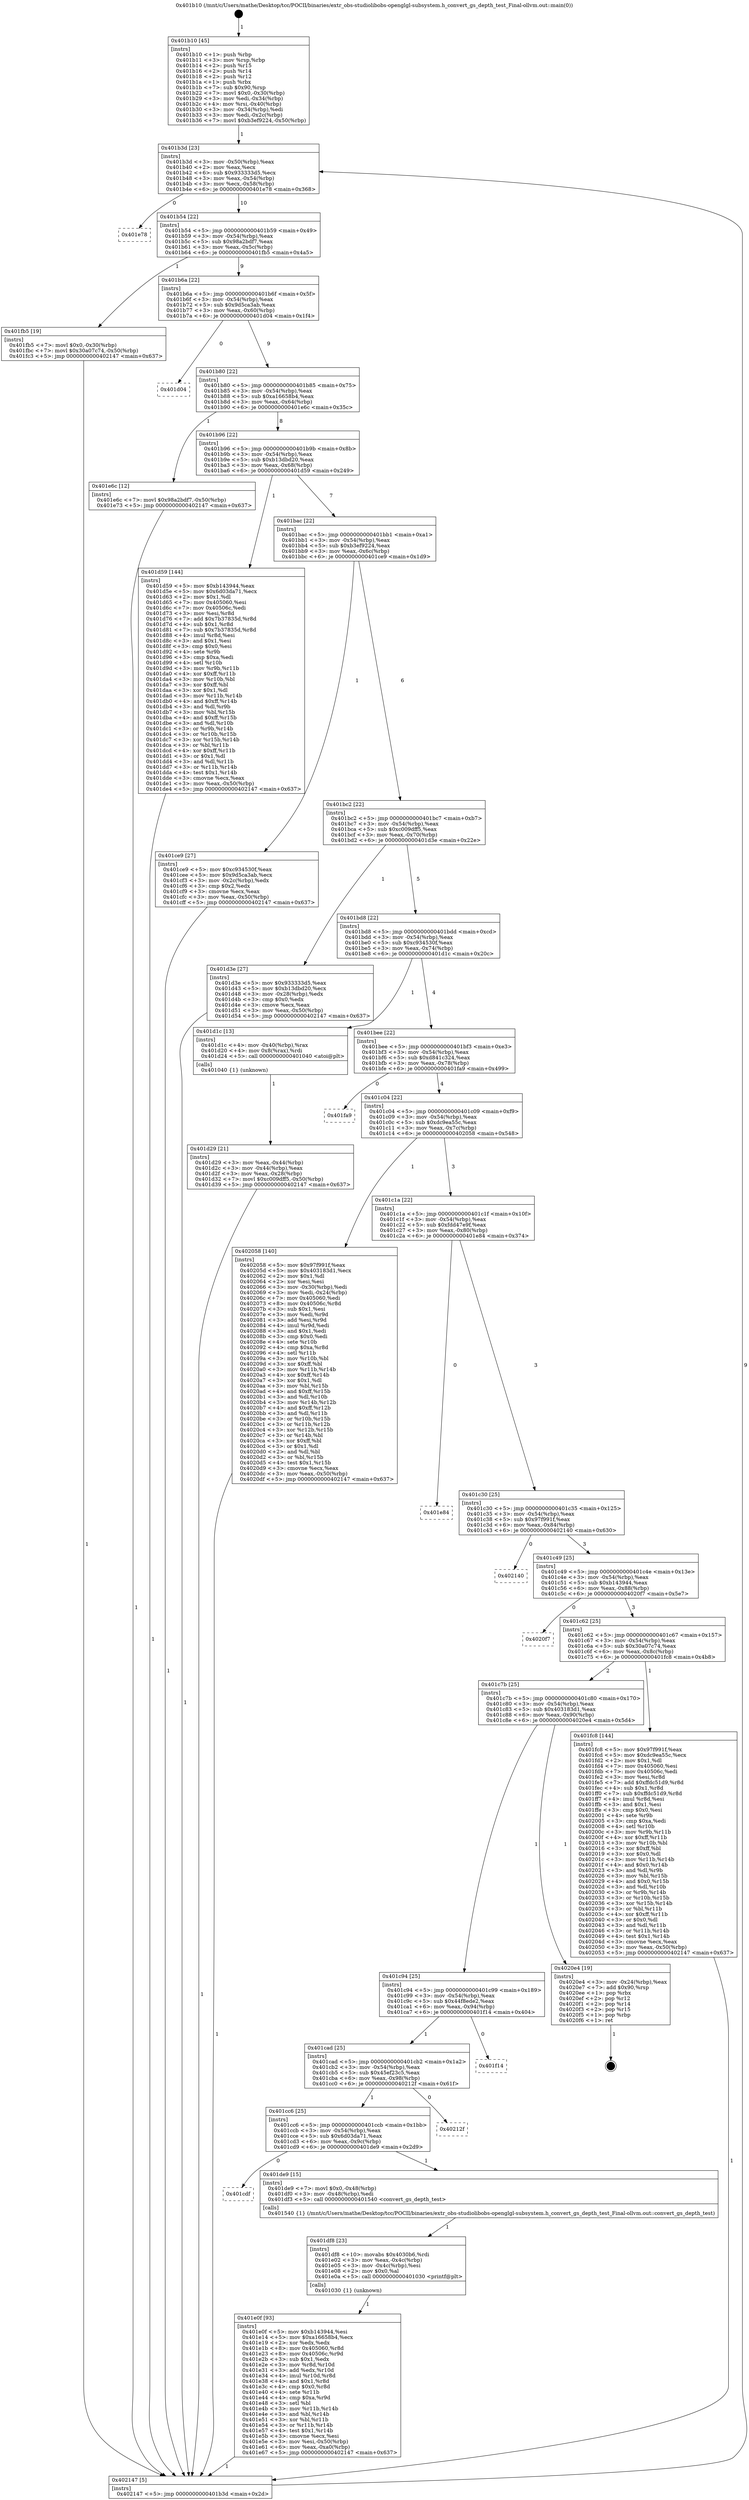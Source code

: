 digraph "0x401b10" {
  label = "0x401b10 (/mnt/c/Users/mathe/Desktop/tcc/POCII/binaries/extr_obs-studiolibobs-openglgl-subsystem.h_convert_gs_depth_test_Final-ollvm.out::main(0))"
  labelloc = "t"
  node[shape=record]

  Entry [label="",width=0.3,height=0.3,shape=circle,fillcolor=black,style=filled]
  "0x401b3d" [label="{
     0x401b3d [23]\l
     | [instrs]\l
     &nbsp;&nbsp;0x401b3d \<+3\>: mov -0x50(%rbp),%eax\l
     &nbsp;&nbsp;0x401b40 \<+2\>: mov %eax,%ecx\l
     &nbsp;&nbsp;0x401b42 \<+6\>: sub $0x933333d5,%ecx\l
     &nbsp;&nbsp;0x401b48 \<+3\>: mov %eax,-0x54(%rbp)\l
     &nbsp;&nbsp;0x401b4b \<+3\>: mov %ecx,-0x58(%rbp)\l
     &nbsp;&nbsp;0x401b4e \<+6\>: je 0000000000401e78 \<main+0x368\>\l
  }"]
  "0x401e78" [label="{
     0x401e78\l
  }", style=dashed]
  "0x401b54" [label="{
     0x401b54 [22]\l
     | [instrs]\l
     &nbsp;&nbsp;0x401b54 \<+5\>: jmp 0000000000401b59 \<main+0x49\>\l
     &nbsp;&nbsp;0x401b59 \<+3\>: mov -0x54(%rbp),%eax\l
     &nbsp;&nbsp;0x401b5c \<+5\>: sub $0x98a2bdf7,%eax\l
     &nbsp;&nbsp;0x401b61 \<+3\>: mov %eax,-0x5c(%rbp)\l
     &nbsp;&nbsp;0x401b64 \<+6\>: je 0000000000401fb5 \<main+0x4a5\>\l
  }"]
  Exit [label="",width=0.3,height=0.3,shape=circle,fillcolor=black,style=filled,peripheries=2]
  "0x401fb5" [label="{
     0x401fb5 [19]\l
     | [instrs]\l
     &nbsp;&nbsp;0x401fb5 \<+7\>: movl $0x0,-0x30(%rbp)\l
     &nbsp;&nbsp;0x401fbc \<+7\>: movl $0x30a07c74,-0x50(%rbp)\l
     &nbsp;&nbsp;0x401fc3 \<+5\>: jmp 0000000000402147 \<main+0x637\>\l
  }"]
  "0x401b6a" [label="{
     0x401b6a [22]\l
     | [instrs]\l
     &nbsp;&nbsp;0x401b6a \<+5\>: jmp 0000000000401b6f \<main+0x5f\>\l
     &nbsp;&nbsp;0x401b6f \<+3\>: mov -0x54(%rbp),%eax\l
     &nbsp;&nbsp;0x401b72 \<+5\>: sub $0x9d5ca3ab,%eax\l
     &nbsp;&nbsp;0x401b77 \<+3\>: mov %eax,-0x60(%rbp)\l
     &nbsp;&nbsp;0x401b7a \<+6\>: je 0000000000401d04 \<main+0x1f4\>\l
  }"]
  "0x401e0f" [label="{
     0x401e0f [93]\l
     | [instrs]\l
     &nbsp;&nbsp;0x401e0f \<+5\>: mov $0xb143944,%esi\l
     &nbsp;&nbsp;0x401e14 \<+5\>: mov $0xa16658b4,%ecx\l
     &nbsp;&nbsp;0x401e19 \<+2\>: xor %edx,%edx\l
     &nbsp;&nbsp;0x401e1b \<+8\>: mov 0x405060,%r8d\l
     &nbsp;&nbsp;0x401e23 \<+8\>: mov 0x40506c,%r9d\l
     &nbsp;&nbsp;0x401e2b \<+3\>: sub $0x1,%edx\l
     &nbsp;&nbsp;0x401e2e \<+3\>: mov %r8d,%r10d\l
     &nbsp;&nbsp;0x401e31 \<+3\>: add %edx,%r10d\l
     &nbsp;&nbsp;0x401e34 \<+4\>: imul %r10d,%r8d\l
     &nbsp;&nbsp;0x401e38 \<+4\>: and $0x1,%r8d\l
     &nbsp;&nbsp;0x401e3c \<+4\>: cmp $0x0,%r8d\l
     &nbsp;&nbsp;0x401e40 \<+4\>: sete %r11b\l
     &nbsp;&nbsp;0x401e44 \<+4\>: cmp $0xa,%r9d\l
     &nbsp;&nbsp;0x401e48 \<+3\>: setl %bl\l
     &nbsp;&nbsp;0x401e4b \<+3\>: mov %r11b,%r14b\l
     &nbsp;&nbsp;0x401e4e \<+3\>: and %bl,%r14b\l
     &nbsp;&nbsp;0x401e51 \<+3\>: xor %bl,%r11b\l
     &nbsp;&nbsp;0x401e54 \<+3\>: or %r11b,%r14b\l
     &nbsp;&nbsp;0x401e57 \<+4\>: test $0x1,%r14b\l
     &nbsp;&nbsp;0x401e5b \<+3\>: cmovne %ecx,%esi\l
     &nbsp;&nbsp;0x401e5e \<+3\>: mov %esi,-0x50(%rbp)\l
     &nbsp;&nbsp;0x401e61 \<+6\>: mov %eax,-0xa0(%rbp)\l
     &nbsp;&nbsp;0x401e67 \<+5\>: jmp 0000000000402147 \<main+0x637\>\l
  }"]
  "0x401d04" [label="{
     0x401d04\l
  }", style=dashed]
  "0x401b80" [label="{
     0x401b80 [22]\l
     | [instrs]\l
     &nbsp;&nbsp;0x401b80 \<+5\>: jmp 0000000000401b85 \<main+0x75\>\l
     &nbsp;&nbsp;0x401b85 \<+3\>: mov -0x54(%rbp),%eax\l
     &nbsp;&nbsp;0x401b88 \<+5\>: sub $0xa16658b4,%eax\l
     &nbsp;&nbsp;0x401b8d \<+3\>: mov %eax,-0x64(%rbp)\l
     &nbsp;&nbsp;0x401b90 \<+6\>: je 0000000000401e6c \<main+0x35c\>\l
  }"]
  "0x401df8" [label="{
     0x401df8 [23]\l
     | [instrs]\l
     &nbsp;&nbsp;0x401df8 \<+10\>: movabs $0x4030b6,%rdi\l
     &nbsp;&nbsp;0x401e02 \<+3\>: mov %eax,-0x4c(%rbp)\l
     &nbsp;&nbsp;0x401e05 \<+3\>: mov -0x4c(%rbp),%esi\l
     &nbsp;&nbsp;0x401e08 \<+2\>: mov $0x0,%al\l
     &nbsp;&nbsp;0x401e0a \<+5\>: call 0000000000401030 \<printf@plt\>\l
     | [calls]\l
     &nbsp;&nbsp;0x401030 \{1\} (unknown)\l
  }"]
  "0x401e6c" [label="{
     0x401e6c [12]\l
     | [instrs]\l
     &nbsp;&nbsp;0x401e6c \<+7\>: movl $0x98a2bdf7,-0x50(%rbp)\l
     &nbsp;&nbsp;0x401e73 \<+5\>: jmp 0000000000402147 \<main+0x637\>\l
  }"]
  "0x401b96" [label="{
     0x401b96 [22]\l
     | [instrs]\l
     &nbsp;&nbsp;0x401b96 \<+5\>: jmp 0000000000401b9b \<main+0x8b\>\l
     &nbsp;&nbsp;0x401b9b \<+3\>: mov -0x54(%rbp),%eax\l
     &nbsp;&nbsp;0x401b9e \<+5\>: sub $0xb13dbd20,%eax\l
     &nbsp;&nbsp;0x401ba3 \<+3\>: mov %eax,-0x68(%rbp)\l
     &nbsp;&nbsp;0x401ba6 \<+6\>: je 0000000000401d59 \<main+0x249\>\l
  }"]
  "0x401cdf" [label="{
     0x401cdf\l
  }", style=dashed]
  "0x401d59" [label="{
     0x401d59 [144]\l
     | [instrs]\l
     &nbsp;&nbsp;0x401d59 \<+5\>: mov $0xb143944,%eax\l
     &nbsp;&nbsp;0x401d5e \<+5\>: mov $0x6d03da71,%ecx\l
     &nbsp;&nbsp;0x401d63 \<+2\>: mov $0x1,%dl\l
     &nbsp;&nbsp;0x401d65 \<+7\>: mov 0x405060,%esi\l
     &nbsp;&nbsp;0x401d6c \<+7\>: mov 0x40506c,%edi\l
     &nbsp;&nbsp;0x401d73 \<+3\>: mov %esi,%r8d\l
     &nbsp;&nbsp;0x401d76 \<+7\>: add $0x7b37835d,%r8d\l
     &nbsp;&nbsp;0x401d7d \<+4\>: sub $0x1,%r8d\l
     &nbsp;&nbsp;0x401d81 \<+7\>: sub $0x7b37835d,%r8d\l
     &nbsp;&nbsp;0x401d88 \<+4\>: imul %r8d,%esi\l
     &nbsp;&nbsp;0x401d8c \<+3\>: and $0x1,%esi\l
     &nbsp;&nbsp;0x401d8f \<+3\>: cmp $0x0,%esi\l
     &nbsp;&nbsp;0x401d92 \<+4\>: sete %r9b\l
     &nbsp;&nbsp;0x401d96 \<+3\>: cmp $0xa,%edi\l
     &nbsp;&nbsp;0x401d99 \<+4\>: setl %r10b\l
     &nbsp;&nbsp;0x401d9d \<+3\>: mov %r9b,%r11b\l
     &nbsp;&nbsp;0x401da0 \<+4\>: xor $0xff,%r11b\l
     &nbsp;&nbsp;0x401da4 \<+3\>: mov %r10b,%bl\l
     &nbsp;&nbsp;0x401da7 \<+3\>: xor $0xff,%bl\l
     &nbsp;&nbsp;0x401daa \<+3\>: xor $0x1,%dl\l
     &nbsp;&nbsp;0x401dad \<+3\>: mov %r11b,%r14b\l
     &nbsp;&nbsp;0x401db0 \<+4\>: and $0xff,%r14b\l
     &nbsp;&nbsp;0x401db4 \<+3\>: and %dl,%r9b\l
     &nbsp;&nbsp;0x401db7 \<+3\>: mov %bl,%r15b\l
     &nbsp;&nbsp;0x401dba \<+4\>: and $0xff,%r15b\l
     &nbsp;&nbsp;0x401dbe \<+3\>: and %dl,%r10b\l
     &nbsp;&nbsp;0x401dc1 \<+3\>: or %r9b,%r14b\l
     &nbsp;&nbsp;0x401dc4 \<+3\>: or %r10b,%r15b\l
     &nbsp;&nbsp;0x401dc7 \<+3\>: xor %r15b,%r14b\l
     &nbsp;&nbsp;0x401dca \<+3\>: or %bl,%r11b\l
     &nbsp;&nbsp;0x401dcd \<+4\>: xor $0xff,%r11b\l
     &nbsp;&nbsp;0x401dd1 \<+3\>: or $0x1,%dl\l
     &nbsp;&nbsp;0x401dd4 \<+3\>: and %dl,%r11b\l
     &nbsp;&nbsp;0x401dd7 \<+3\>: or %r11b,%r14b\l
     &nbsp;&nbsp;0x401dda \<+4\>: test $0x1,%r14b\l
     &nbsp;&nbsp;0x401dde \<+3\>: cmovne %ecx,%eax\l
     &nbsp;&nbsp;0x401de1 \<+3\>: mov %eax,-0x50(%rbp)\l
     &nbsp;&nbsp;0x401de4 \<+5\>: jmp 0000000000402147 \<main+0x637\>\l
  }"]
  "0x401bac" [label="{
     0x401bac [22]\l
     | [instrs]\l
     &nbsp;&nbsp;0x401bac \<+5\>: jmp 0000000000401bb1 \<main+0xa1\>\l
     &nbsp;&nbsp;0x401bb1 \<+3\>: mov -0x54(%rbp),%eax\l
     &nbsp;&nbsp;0x401bb4 \<+5\>: sub $0xb3ef9224,%eax\l
     &nbsp;&nbsp;0x401bb9 \<+3\>: mov %eax,-0x6c(%rbp)\l
     &nbsp;&nbsp;0x401bbc \<+6\>: je 0000000000401ce9 \<main+0x1d9\>\l
  }"]
  "0x401de9" [label="{
     0x401de9 [15]\l
     | [instrs]\l
     &nbsp;&nbsp;0x401de9 \<+7\>: movl $0x0,-0x48(%rbp)\l
     &nbsp;&nbsp;0x401df0 \<+3\>: mov -0x48(%rbp),%edi\l
     &nbsp;&nbsp;0x401df3 \<+5\>: call 0000000000401540 \<convert_gs_depth_test\>\l
     | [calls]\l
     &nbsp;&nbsp;0x401540 \{1\} (/mnt/c/Users/mathe/Desktop/tcc/POCII/binaries/extr_obs-studiolibobs-openglgl-subsystem.h_convert_gs_depth_test_Final-ollvm.out::convert_gs_depth_test)\l
  }"]
  "0x401ce9" [label="{
     0x401ce9 [27]\l
     | [instrs]\l
     &nbsp;&nbsp;0x401ce9 \<+5\>: mov $0xc934530f,%eax\l
     &nbsp;&nbsp;0x401cee \<+5\>: mov $0x9d5ca3ab,%ecx\l
     &nbsp;&nbsp;0x401cf3 \<+3\>: mov -0x2c(%rbp),%edx\l
     &nbsp;&nbsp;0x401cf6 \<+3\>: cmp $0x2,%edx\l
     &nbsp;&nbsp;0x401cf9 \<+3\>: cmovne %ecx,%eax\l
     &nbsp;&nbsp;0x401cfc \<+3\>: mov %eax,-0x50(%rbp)\l
     &nbsp;&nbsp;0x401cff \<+5\>: jmp 0000000000402147 \<main+0x637\>\l
  }"]
  "0x401bc2" [label="{
     0x401bc2 [22]\l
     | [instrs]\l
     &nbsp;&nbsp;0x401bc2 \<+5\>: jmp 0000000000401bc7 \<main+0xb7\>\l
     &nbsp;&nbsp;0x401bc7 \<+3\>: mov -0x54(%rbp),%eax\l
     &nbsp;&nbsp;0x401bca \<+5\>: sub $0xc009dff5,%eax\l
     &nbsp;&nbsp;0x401bcf \<+3\>: mov %eax,-0x70(%rbp)\l
     &nbsp;&nbsp;0x401bd2 \<+6\>: je 0000000000401d3e \<main+0x22e\>\l
  }"]
  "0x402147" [label="{
     0x402147 [5]\l
     | [instrs]\l
     &nbsp;&nbsp;0x402147 \<+5\>: jmp 0000000000401b3d \<main+0x2d\>\l
  }"]
  "0x401b10" [label="{
     0x401b10 [45]\l
     | [instrs]\l
     &nbsp;&nbsp;0x401b10 \<+1\>: push %rbp\l
     &nbsp;&nbsp;0x401b11 \<+3\>: mov %rsp,%rbp\l
     &nbsp;&nbsp;0x401b14 \<+2\>: push %r15\l
     &nbsp;&nbsp;0x401b16 \<+2\>: push %r14\l
     &nbsp;&nbsp;0x401b18 \<+2\>: push %r12\l
     &nbsp;&nbsp;0x401b1a \<+1\>: push %rbx\l
     &nbsp;&nbsp;0x401b1b \<+7\>: sub $0x90,%rsp\l
     &nbsp;&nbsp;0x401b22 \<+7\>: movl $0x0,-0x30(%rbp)\l
     &nbsp;&nbsp;0x401b29 \<+3\>: mov %edi,-0x34(%rbp)\l
     &nbsp;&nbsp;0x401b2c \<+4\>: mov %rsi,-0x40(%rbp)\l
     &nbsp;&nbsp;0x401b30 \<+3\>: mov -0x34(%rbp),%edi\l
     &nbsp;&nbsp;0x401b33 \<+3\>: mov %edi,-0x2c(%rbp)\l
     &nbsp;&nbsp;0x401b36 \<+7\>: movl $0xb3ef9224,-0x50(%rbp)\l
  }"]
  "0x401cc6" [label="{
     0x401cc6 [25]\l
     | [instrs]\l
     &nbsp;&nbsp;0x401cc6 \<+5\>: jmp 0000000000401ccb \<main+0x1bb\>\l
     &nbsp;&nbsp;0x401ccb \<+3\>: mov -0x54(%rbp),%eax\l
     &nbsp;&nbsp;0x401cce \<+5\>: sub $0x6d03da71,%eax\l
     &nbsp;&nbsp;0x401cd3 \<+6\>: mov %eax,-0x9c(%rbp)\l
     &nbsp;&nbsp;0x401cd9 \<+6\>: je 0000000000401de9 \<main+0x2d9\>\l
  }"]
  "0x401d3e" [label="{
     0x401d3e [27]\l
     | [instrs]\l
     &nbsp;&nbsp;0x401d3e \<+5\>: mov $0x933333d5,%eax\l
     &nbsp;&nbsp;0x401d43 \<+5\>: mov $0xb13dbd20,%ecx\l
     &nbsp;&nbsp;0x401d48 \<+3\>: mov -0x28(%rbp),%edx\l
     &nbsp;&nbsp;0x401d4b \<+3\>: cmp $0x0,%edx\l
     &nbsp;&nbsp;0x401d4e \<+3\>: cmove %ecx,%eax\l
     &nbsp;&nbsp;0x401d51 \<+3\>: mov %eax,-0x50(%rbp)\l
     &nbsp;&nbsp;0x401d54 \<+5\>: jmp 0000000000402147 \<main+0x637\>\l
  }"]
  "0x401bd8" [label="{
     0x401bd8 [22]\l
     | [instrs]\l
     &nbsp;&nbsp;0x401bd8 \<+5\>: jmp 0000000000401bdd \<main+0xcd\>\l
     &nbsp;&nbsp;0x401bdd \<+3\>: mov -0x54(%rbp),%eax\l
     &nbsp;&nbsp;0x401be0 \<+5\>: sub $0xc934530f,%eax\l
     &nbsp;&nbsp;0x401be5 \<+3\>: mov %eax,-0x74(%rbp)\l
     &nbsp;&nbsp;0x401be8 \<+6\>: je 0000000000401d1c \<main+0x20c\>\l
  }"]
  "0x40212f" [label="{
     0x40212f\l
  }", style=dashed]
  "0x401d1c" [label="{
     0x401d1c [13]\l
     | [instrs]\l
     &nbsp;&nbsp;0x401d1c \<+4\>: mov -0x40(%rbp),%rax\l
     &nbsp;&nbsp;0x401d20 \<+4\>: mov 0x8(%rax),%rdi\l
     &nbsp;&nbsp;0x401d24 \<+5\>: call 0000000000401040 \<atoi@plt\>\l
     | [calls]\l
     &nbsp;&nbsp;0x401040 \{1\} (unknown)\l
  }"]
  "0x401bee" [label="{
     0x401bee [22]\l
     | [instrs]\l
     &nbsp;&nbsp;0x401bee \<+5\>: jmp 0000000000401bf3 \<main+0xe3\>\l
     &nbsp;&nbsp;0x401bf3 \<+3\>: mov -0x54(%rbp),%eax\l
     &nbsp;&nbsp;0x401bf6 \<+5\>: sub $0xd841c324,%eax\l
     &nbsp;&nbsp;0x401bfb \<+3\>: mov %eax,-0x78(%rbp)\l
     &nbsp;&nbsp;0x401bfe \<+6\>: je 0000000000401fa9 \<main+0x499\>\l
  }"]
  "0x401d29" [label="{
     0x401d29 [21]\l
     | [instrs]\l
     &nbsp;&nbsp;0x401d29 \<+3\>: mov %eax,-0x44(%rbp)\l
     &nbsp;&nbsp;0x401d2c \<+3\>: mov -0x44(%rbp),%eax\l
     &nbsp;&nbsp;0x401d2f \<+3\>: mov %eax,-0x28(%rbp)\l
     &nbsp;&nbsp;0x401d32 \<+7\>: movl $0xc009dff5,-0x50(%rbp)\l
     &nbsp;&nbsp;0x401d39 \<+5\>: jmp 0000000000402147 \<main+0x637\>\l
  }"]
  "0x401cad" [label="{
     0x401cad [25]\l
     | [instrs]\l
     &nbsp;&nbsp;0x401cad \<+5\>: jmp 0000000000401cb2 \<main+0x1a2\>\l
     &nbsp;&nbsp;0x401cb2 \<+3\>: mov -0x54(%rbp),%eax\l
     &nbsp;&nbsp;0x401cb5 \<+5\>: sub $0x45ef23c5,%eax\l
     &nbsp;&nbsp;0x401cba \<+6\>: mov %eax,-0x98(%rbp)\l
     &nbsp;&nbsp;0x401cc0 \<+6\>: je 000000000040212f \<main+0x61f\>\l
  }"]
  "0x401fa9" [label="{
     0x401fa9\l
  }", style=dashed]
  "0x401c04" [label="{
     0x401c04 [22]\l
     | [instrs]\l
     &nbsp;&nbsp;0x401c04 \<+5\>: jmp 0000000000401c09 \<main+0xf9\>\l
     &nbsp;&nbsp;0x401c09 \<+3\>: mov -0x54(%rbp),%eax\l
     &nbsp;&nbsp;0x401c0c \<+5\>: sub $0xdc9ea55c,%eax\l
     &nbsp;&nbsp;0x401c11 \<+3\>: mov %eax,-0x7c(%rbp)\l
     &nbsp;&nbsp;0x401c14 \<+6\>: je 0000000000402058 \<main+0x548\>\l
  }"]
  "0x401f14" [label="{
     0x401f14\l
  }", style=dashed]
  "0x402058" [label="{
     0x402058 [140]\l
     | [instrs]\l
     &nbsp;&nbsp;0x402058 \<+5\>: mov $0x97f991f,%eax\l
     &nbsp;&nbsp;0x40205d \<+5\>: mov $0x403183d1,%ecx\l
     &nbsp;&nbsp;0x402062 \<+2\>: mov $0x1,%dl\l
     &nbsp;&nbsp;0x402064 \<+2\>: xor %esi,%esi\l
     &nbsp;&nbsp;0x402066 \<+3\>: mov -0x30(%rbp),%edi\l
     &nbsp;&nbsp;0x402069 \<+3\>: mov %edi,-0x24(%rbp)\l
     &nbsp;&nbsp;0x40206c \<+7\>: mov 0x405060,%edi\l
     &nbsp;&nbsp;0x402073 \<+8\>: mov 0x40506c,%r8d\l
     &nbsp;&nbsp;0x40207b \<+3\>: sub $0x1,%esi\l
     &nbsp;&nbsp;0x40207e \<+3\>: mov %edi,%r9d\l
     &nbsp;&nbsp;0x402081 \<+3\>: add %esi,%r9d\l
     &nbsp;&nbsp;0x402084 \<+4\>: imul %r9d,%edi\l
     &nbsp;&nbsp;0x402088 \<+3\>: and $0x1,%edi\l
     &nbsp;&nbsp;0x40208b \<+3\>: cmp $0x0,%edi\l
     &nbsp;&nbsp;0x40208e \<+4\>: sete %r10b\l
     &nbsp;&nbsp;0x402092 \<+4\>: cmp $0xa,%r8d\l
     &nbsp;&nbsp;0x402096 \<+4\>: setl %r11b\l
     &nbsp;&nbsp;0x40209a \<+3\>: mov %r10b,%bl\l
     &nbsp;&nbsp;0x40209d \<+3\>: xor $0xff,%bl\l
     &nbsp;&nbsp;0x4020a0 \<+3\>: mov %r11b,%r14b\l
     &nbsp;&nbsp;0x4020a3 \<+4\>: xor $0xff,%r14b\l
     &nbsp;&nbsp;0x4020a7 \<+3\>: xor $0x1,%dl\l
     &nbsp;&nbsp;0x4020aa \<+3\>: mov %bl,%r15b\l
     &nbsp;&nbsp;0x4020ad \<+4\>: and $0xff,%r15b\l
     &nbsp;&nbsp;0x4020b1 \<+3\>: and %dl,%r10b\l
     &nbsp;&nbsp;0x4020b4 \<+3\>: mov %r14b,%r12b\l
     &nbsp;&nbsp;0x4020b7 \<+4\>: and $0xff,%r12b\l
     &nbsp;&nbsp;0x4020bb \<+3\>: and %dl,%r11b\l
     &nbsp;&nbsp;0x4020be \<+3\>: or %r10b,%r15b\l
     &nbsp;&nbsp;0x4020c1 \<+3\>: or %r11b,%r12b\l
     &nbsp;&nbsp;0x4020c4 \<+3\>: xor %r12b,%r15b\l
     &nbsp;&nbsp;0x4020c7 \<+3\>: or %r14b,%bl\l
     &nbsp;&nbsp;0x4020ca \<+3\>: xor $0xff,%bl\l
     &nbsp;&nbsp;0x4020cd \<+3\>: or $0x1,%dl\l
     &nbsp;&nbsp;0x4020d0 \<+2\>: and %dl,%bl\l
     &nbsp;&nbsp;0x4020d2 \<+3\>: or %bl,%r15b\l
     &nbsp;&nbsp;0x4020d5 \<+4\>: test $0x1,%r15b\l
     &nbsp;&nbsp;0x4020d9 \<+3\>: cmovne %ecx,%eax\l
     &nbsp;&nbsp;0x4020dc \<+3\>: mov %eax,-0x50(%rbp)\l
     &nbsp;&nbsp;0x4020df \<+5\>: jmp 0000000000402147 \<main+0x637\>\l
  }"]
  "0x401c1a" [label="{
     0x401c1a [22]\l
     | [instrs]\l
     &nbsp;&nbsp;0x401c1a \<+5\>: jmp 0000000000401c1f \<main+0x10f\>\l
     &nbsp;&nbsp;0x401c1f \<+3\>: mov -0x54(%rbp),%eax\l
     &nbsp;&nbsp;0x401c22 \<+5\>: sub $0xfdd47e9f,%eax\l
     &nbsp;&nbsp;0x401c27 \<+3\>: mov %eax,-0x80(%rbp)\l
     &nbsp;&nbsp;0x401c2a \<+6\>: je 0000000000401e84 \<main+0x374\>\l
  }"]
  "0x401c94" [label="{
     0x401c94 [25]\l
     | [instrs]\l
     &nbsp;&nbsp;0x401c94 \<+5\>: jmp 0000000000401c99 \<main+0x189\>\l
     &nbsp;&nbsp;0x401c99 \<+3\>: mov -0x54(%rbp),%eax\l
     &nbsp;&nbsp;0x401c9c \<+5\>: sub $0x44f8ede2,%eax\l
     &nbsp;&nbsp;0x401ca1 \<+6\>: mov %eax,-0x94(%rbp)\l
     &nbsp;&nbsp;0x401ca7 \<+6\>: je 0000000000401f14 \<main+0x404\>\l
  }"]
  "0x401e84" [label="{
     0x401e84\l
  }", style=dashed]
  "0x401c30" [label="{
     0x401c30 [25]\l
     | [instrs]\l
     &nbsp;&nbsp;0x401c30 \<+5\>: jmp 0000000000401c35 \<main+0x125\>\l
     &nbsp;&nbsp;0x401c35 \<+3\>: mov -0x54(%rbp),%eax\l
     &nbsp;&nbsp;0x401c38 \<+5\>: sub $0x97f991f,%eax\l
     &nbsp;&nbsp;0x401c3d \<+6\>: mov %eax,-0x84(%rbp)\l
     &nbsp;&nbsp;0x401c43 \<+6\>: je 0000000000402140 \<main+0x630\>\l
  }"]
  "0x4020e4" [label="{
     0x4020e4 [19]\l
     | [instrs]\l
     &nbsp;&nbsp;0x4020e4 \<+3\>: mov -0x24(%rbp),%eax\l
     &nbsp;&nbsp;0x4020e7 \<+7\>: add $0x90,%rsp\l
     &nbsp;&nbsp;0x4020ee \<+1\>: pop %rbx\l
     &nbsp;&nbsp;0x4020ef \<+2\>: pop %r12\l
     &nbsp;&nbsp;0x4020f1 \<+2\>: pop %r14\l
     &nbsp;&nbsp;0x4020f3 \<+2\>: pop %r15\l
     &nbsp;&nbsp;0x4020f5 \<+1\>: pop %rbp\l
     &nbsp;&nbsp;0x4020f6 \<+1\>: ret\l
  }"]
  "0x402140" [label="{
     0x402140\l
  }", style=dashed]
  "0x401c49" [label="{
     0x401c49 [25]\l
     | [instrs]\l
     &nbsp;&nbsp;0x401c49 \<+5\>: jmp 0000000000401c4e \<main+0x13e\>\l
     &nbsp;&nbsp;0x401c4e \<+3\>: mov -0x54(%rbp),%eax\l
     &nbsp;&nbsp;0x401c51 \<+5\>: sub $0xb143944,%eax\l
     &nbsp;&nbsp;0x401c56 \<+6\>: mov %eax,-0x88(%rbp)\l
     &nbsp;&nbsp;0x401c5c \<+6\>: je 00000000004020f7 \<main+0x5e7\>\l
  }"]
  "0x401c7b" [label="{
     0x401c7b [25]\l
     | [instrs]\l
     &nbsp;&nbsp;0x401c7b \<+5\>: jmp 0000000000401c80 \<main+0x170\>\l
     &nbsp;&nbsp;0x401c80 \<+3\>: mov -0x54(%rbp),%eax\l
     &nbsp;&nbsp;0x401c83 \<+5\>: sub $0x403183d1,%eax\l
     &nbsp;&nbsp;0x401c88 \<+6\>: mov %eax,-0x90(%rbp)\l
     &nbsp;&nbsp;0x401c8e \<+6\>: je 00000000004020e4 \<main+0x5d4\>\l
  }"]
  "0x4020f7" [label="{
     0x4020f7\l
  }", style=dashed]
  "0x401c62" [label="{
     0x401c62 [25]\l
     | [instrs]\l
     &nbsp;&nbsp;0x401c62 \<+5\>: jmp 0000000000401c67 \<main+0x157\>\l
     &nbsp;&nbsp;0x401c67 \<+3\>: mov -0x54(%rbp),%eax\l
     &nbsp;&nbsp;0x401c6a \<+5\>: sub $0x30a07c74,%eax\l
     &nbsp;&nbsp;0x401c6f \<+6\>: mov %eax,-0x8c(%rbp)\l
     &nbsp;&nbsp;0x401c75 \<+6\>: je 0000000000401fc8 \<main+0x4b8\>\l
  }"]
  "0x401fc8" [label="{
     0x401fc8 [144]\l
     | [instrs]\l
     &nbsp;&nbsp;0x401fc8 \<+5\>: mov $0x97f991f,%eax\l
     &nbsp;&nbsp;0x401fcd \<+5\>: mov $0xdc9ea55c,%ecx\l
     &nbsp;&nbsp;0x401fd2 \<+2\>: mov $0x1,%dl\l
     &nbsp;&nbsp;0x401fd4 \<+7\>: mov 0x405060,%esi\l
     &nbsp;&nbsp;0x401fdb \<+7\>: mov 0x40506c,%edi\l
     &nbsp;&nbsp;0x401fe2 \<+3\>: mov %esi,%r8d\l
     &nbsp;&nbsp;0x401fe5 \<+7\>: add $0xffdc51d9,%r8d\l
     &nbsp;&nbsp;0x401fec \<+4\>: sub $0x1,%r8d\l
     &nbsp;&nbsp;0x401ff0 \<+7\>: sub $0xffdc51d9,%r8d\l
     &nbsp;&nbsp;0x401ff7 \<+4\>: imul %r8d,%esi\l
     &nbsp;&nbsp;0x401ffb \<+3\>: and $0x1,%esi\l
     &nbsp;&nbsp;0x401ffe \<+3\>: cmp $0x0,%esi\l
     &nbsp;&nbsp;0x402001 \<+4\>: sete %r9b\l
     &nbsp;&nbsp;0x402005 \<+3\>: cmp $0xa,%edi\l
     &nbsp;&nbsp;0x402008 \<+4\>: setl %r10b\l
     &nbsp;&nbsp;0x40200c \<+3\>: mov %r9b,%r11b\l
     &nbsp;&nbsp;0x40200f \<+4\>: xor $0xff,%r11b\l
     &nbsp;&nbsp;0x402013 \<+3\>: mov %r10b,%bl\l
     &nbsp;&nbsp;0x402016 \<+3\>: xor $0xff,%bl\l
     &nbsp;&nbsp;0x402019 \<+3\>: xor $0x0,%dl\l
     &nbsp;&nbsp;0x40201c \<+3\>: mov %r11b,%r14b\l
     &nbsp;&nbsp;0x40201f \<+4\>: and $0x0,%r14b\l
     &nbsp;&nbsp;0x402023 \<+3\>: and %dl,%r9b\l
     &nbsp;&nbsp;0x402026 \<+3\>: mov %bl,%r15b\l
     &nbsp;&nbsp;0x402029 \<+4\>: and $0x0,%r15b\l
     &nbsp;&nbsp;0x40202d \<+3\>: and %dl,%r10b\l
     &nbsp;&nbsp;0x402030 \<+3\>: or %r9b,%r14b\l
     &nbsp;&nbsp;0x402033 \<+3\>: or %r10b,%r15b\l
     &nbsp;&nbsp;0x402036 \<+3\>: xor %r15b,%r14b\l
     &nbsp;&nbsp;0x402039 \<+3\>: or %bl,%r11b\l
     &nbsp;&nbsp;0x40203c \<+4\>: xor $0xff,%r11b\l
     &nbsp;&nbsp;0x402040 \<+3\>: or $0x0,%dl\l
     &nbsp;&nbsp;0x402043 \<+3\>: and %dl,%r11b\l
     &nbsp;&nbsp;0x402046 \<+3\>: or %r11b,%r14b\l
     &nbsp;&nbsp;0x402049 \<+4\>: test $0x1,%r14b\l
     &nbsp;&nbsp;0x40204d \<+3\>: cmovne %ecx,%eax\l
     &nbsp;&nbsp;0x402050 \<+3\>: mov %eax,-0x50(%rbp)\l
     &nbsp;&nbsp;0x402053 \<+5\>: jmp 0000000000402147 \<main+0x637\>\l
  }"]
  Entry -> "0x401b10" [label=" 1"]
  "0x401b3d" -> "0x401e78" [label=" 0"]
  "0x401b3d" -> "0x401b54" [label=" 10"]
  "0x4020e4" -> Exit [label=" 1"]
  "0x401b54" -> "0x401fb5" [label=" 1"]
  "0x401b54" -> "0x401b6a" [label=" 9"]
  "0x402058" -> "0x402147" [label=" 1"]
  "0x401b6a" -> "0x401d04" [label=" 0"]
  "0x401b6a" -> "0x401b80" [label=" 9"]
  "0x401fc8" -> "0x402147" [label=" 1"]
  "0x401b80" -> "0x401e6c" [label=" 1"]
  "0x401b80" -> "0x401b96" [label=" 8"]
  "0x401fb5" -> "0x402147" [label=" 1"]
  "0x401b96" -> "0x401d59" [label=" 1"]
  "0x401b96" -> "0x401bac" [label=" 7"]
  "0x401e6c" -> "0x402147" [label=" 1"]
  "0x401bac" -> "0x401ce9" [label=" 1"]
  "0x401bac" -> "0x401bc2" [label=" 6"]
  "0x401ce9" -> "0x402147" [label=" 1"]
  "0x401b10" -> "0x401b3d" [label=" 1"]
  "0x402147" -> "0x401b3d" [label=" 9"]
  "0x401e0f" -> "0x402147" [label=" 1"]
  "0x401bc2" -> "0x401d3e" [label=" 1"]
  "0x401bc2" -> "0x401bd8" [label=" 5"]
  "0x401de9" -> "0x401df8" [label=" 1"]
  "0x401bd8" -> "0x401d1c" [label=" 1"]
  "0x401bd8" -> "0x401bee" [label=" 4"]
  "0x401d1c" -> "0x401d29" [label=" 1"]
  "0x401d29" -> "0x402147" [label=" 1"]
  "0x401d3e" -> "0x402147" [label=" 1"]
  "0x401d59" -> "0x402147" [label=" 1"]
  "0x401cc6" -> "0x401cdf" [label=" 0"]
  "0x401bee" -> "0x401fa9" [label=" 0"]
  "0x401bee" -> "0x401c04" [label=" 4"]
  "0x401df8" -> "0x401e0f" [label=" 1"]
  "0x401c04" -> "0x402058" [label=" 1"]
  "0x401c04" -> "0x401c1a" [label=" 3"]
  "0x401cad" -> "0x401cc6" [label=" 1"]
  "0x401c1a" -> "0x401e84" [label=" 0"]
  "0x401c1a" -> "0x401c30" [label=" 3"]
  "0x401cc6" -> "0x401de9" [label=" 1"]
  "0x401c30" -> "0x402140" [label=" 0"]
  "0x401c30" -> "0x401c49" [label=" 3"]
  "0x401c94" -> "0x401cad" [label=" 1"]
  "0x401c49" -> "0x4020f7" [label=" 0"]
  "0x401c49" -> "0x401c62" [label=" 3"]
  "0x401cad" -> "0x40212f" [label=" 0"]
  "0x401c62" -> "0x401fc8" [label=" 1"]
  "0x401c62" -> "0x401c7b" [label=" 2"]
  "0x401c94" -> "0x401f14" [label=" 0"]
  "0x401c7b" -> "0x4020e4" [label=" 1"]
  "0x401c7b" -> "0x401c94" [label=" 1"]
}
